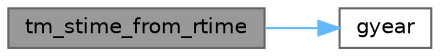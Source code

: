 digraph "tm_stime_from_rtime"
{
 // INTERACTIVE_SVG=YES
 // LATEX_PDF_SIZE
  bgcolor="transparent";
  edge [fontname=Helvetica,fontsize=10,labelfontname=Helvetica,labelfontsize=10];
  node [fontname=Helvetica,fontsize=10,shape=box,height=0.2,width=0.4];
  rankdir="LR";
  Node1 [id="Node000001",label="tm_stime_from_rtime",height=0.2,width=0.4,color="gray40", fillcolor="grey60", style="filled", fontcolor="black",tooltip="Get a system timestamp from a real time, against the current epoch."];
  Node1 -> Node2 [id="edge1_Node000001_Node000002",color="steelblue1",style="solid",tooltip=" "];
  Node2 [id="Node000002",label="gyear",height=0.2,width=0.4,color="grey40", fillcolor="white", style="filled",URL="$time_8c.html#aba7781d07224c57d92365ae80f69421a",tooltip=" "];
}
